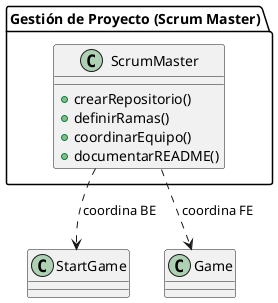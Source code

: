 @startuml
'==========================
'   ROLES DE EQUIPO
'==========================
package "Gestión de Proyecto (Scrum Master)" {
    class ScrumMaster {
        +crearRepositorio()
        +definirRamas()
        +coordinarEquipo()
        +documentarREADME()
    }
}

ScrumMaster ..> StartGame : coordina BE
ScrumMaster ..> Game : coordina FE

@enduml
